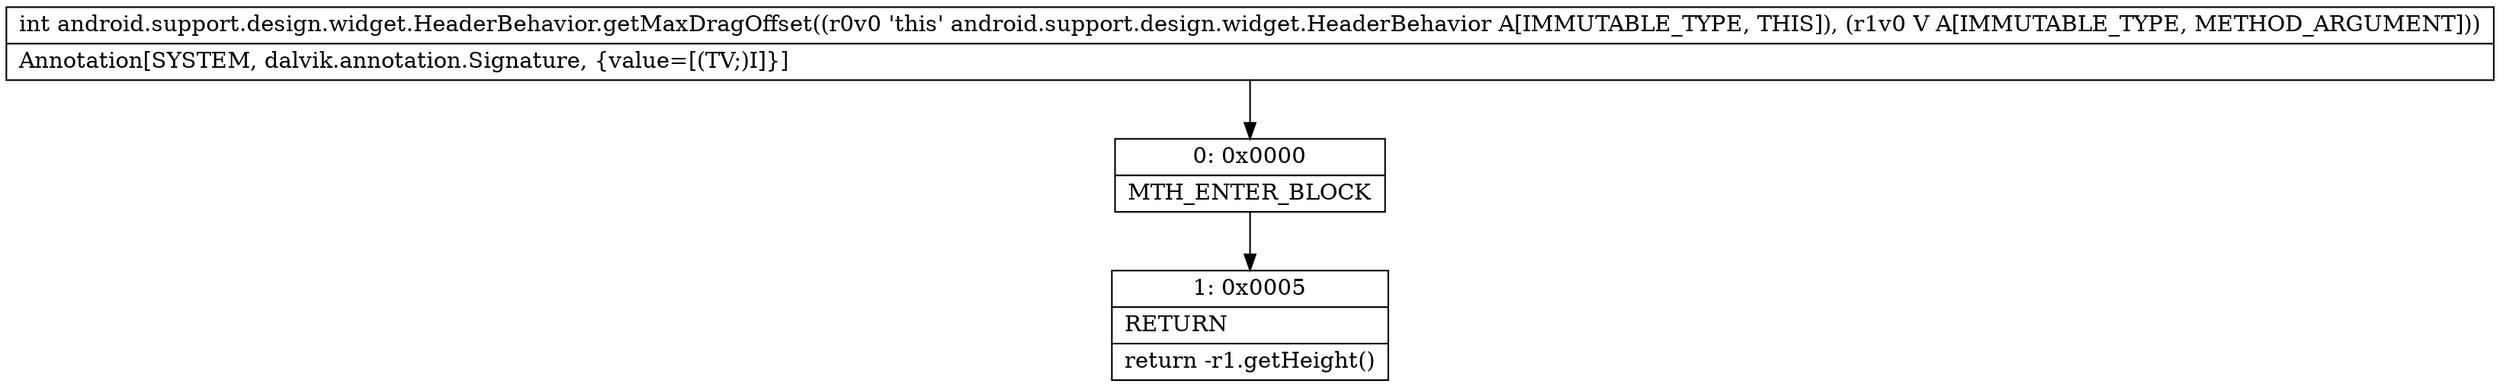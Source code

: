 digraph "CFG forandroid.support.design.widget.HeaderBehavior.getMaxDragOffset(Landroid\/view\/View;)I" {
Node_0 [shape=record,label="{0\:\ 0x0000|MTH_ENTER_BLOCK\l}"];
Node_1 [shape=record,label="{1\:\ 0x0005|RETURN\l|return \-r1.getHeight()\l}"];
MethodNode[shape=record,label="{int android.support.design.widget.HeaderBehavior.getMaxDragOffset((r0v0 'this' android.support.design.widget.HeaderBehavior A[IMMUTABLE_TYPE, THIS]), (r1v0 V A[IMMUTABLE_TYPE, METHOD_ARGUMENT]))  | Annotation[SYSTEM, dalvik.annotation.Signature, \{value=[(TV;)I]\}]\l}"];
MethodNode -> Node_0;
Node_0 -> Node_1;
}

